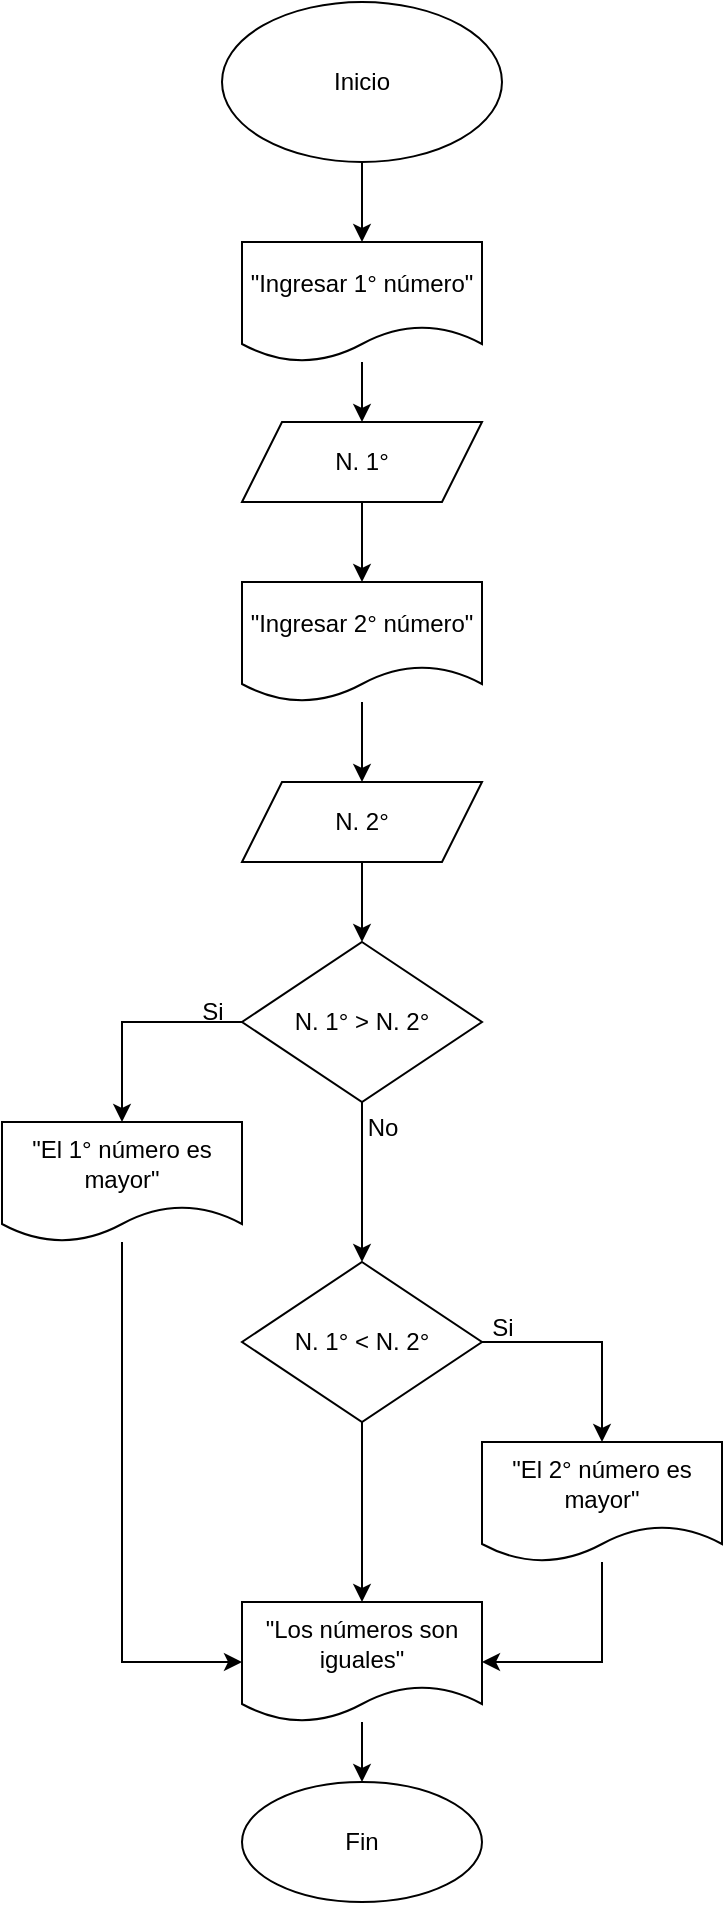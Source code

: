 <mxfile version="26.0.13">
  <diagram name="Página-1" id="v0C_nDmnC5SCvkjFzFBn">
    <mxGraphModel dx="1341" dy="759" grid="1" gridSize="10" guides="1" tooltips="1" connect="1" arrows="1" fold="1" page="1" pageScale="1" pageWidth="1169" pageHeight="1654" math="0" shadow="0">
      <root>
        <mxCell id="0" />
        <mxCell id="1" parent="0" />
        <mxCell id="84JKLHhIpNaMjtRcndb6-6" style="edgeStyle=orthogonalEdgeStyle;rounded=0;orthogonalLoop=1;jettySize=auto;html=1;entryX=0.5;entryY=0;entryDx=0;entryDy=0;" edge="1" parent="1" source="84JKLHhIpNaMjtRcndb6-1" target="84JKLHhIpNaMjtRcndb6-2">
          <mxGeometry relative="1" as="geometry" />
        </mxCell>
        <mxCell id="84JKLHhIpNaMjtRcndb6-1" value="Inicio" style="ellipse;whiteSpace=wrap;html=1;" vertex="1" parent="1">
          <mxGeometry x="200" y="40" width="140" height="80" as="geometry" />
        </mxCell>
        <mxCell id="84JKLHhIpNaMjtRcndb6-7" style="edgeStyle=orthogonalEdgeStyle;rounded=0;orthogonalLoop=1;jettySize=auto;html=1;" edge="1" parent="1" source="84JKLHhIpNaMjtRcndb6-2" target="84JKLHhIpNaMjtRcndb6-3">
          <mxGeometry relative="1" as="geometry" />
        </mxCell>
        <mxCell id="84JKLHhIpNaMjtRcndb6-2" value="&quot;Ingresar 1° número&quot;" style="shape=document;whiteSpace=wrap;html=1;boundedLbl=1;" vertex="1" parent="1">
          <mxGeometry x="210" y="160" width="120" height="60" as="geometry" />
        </mxCell>
        <mxCell id="84JKLHhIpNaMjtRcndb6-8" style="edgeStyle=orthogonalEdgeStyle;rounded=0;orthogonalLoop=1;jettySize=auto;html=1;entryX=0.5;entryY=0;entryDx=0;entryDy=0;" edge="1" parent="1" source="84JKLHhIpNaMjtRcndb6-3" target="84JKLHhIpNaMjtRcndb6-4">
          <mxGeometry relative="1" as="geometry" />
        </mxCell>
        <mxCell id="84JKLHhIpNaMjtRcndb6-3" value="N. 1°" style="shape=parallelogram;perimeter=parallelogramPerimeter;whiteSpace=wrap;html=1;fixedSize=1;" vertex="1" parent="1">
          <mxGeometry x="210" y="250" width="120" height="40" as="geometry" />
        </mxCell>
        <mxCell id="84JKLHhIpNaMjtRcndb6-9" style="edgeStyle=orthogonalEdgeStyle;rounded=0;orthogonalLoop=1;jettySize=auto;html=1;entryX=0.5;entryY=0;entryDx=0;entryDy=0;" edge="1" parent="1" source="84JKLHhIpNaMjtRcndb6-4" target="84JKLHhIpNaMjtRcndb6-5">
          <mxGeometry relative="1" as="geometry" />
        </mxCell>
        <mxCell id="84JKLHhIpNaMjtRcndb6-4" value="&quot;Ingresar 2° número&quot;" style="shape=document;whiteSpace=wrap;html=1;boundedLbl=1;" vertex="1" parent="1">
          <mxGeometry x="210" y="330" width="120" height="60" as="geometry" />
        </mxCell>
        <mxCell id="84JKLHhIpNaMjtRcndb6-11" style="edgeStyle=orthogonalEdgeStyle;rounded=0;orthogonalLoop=1;jettySize=auto;html=1;" edge="1" parent="1" source="84JKLHhIpNaMjtRcndb6-5" target="84JKLHhIpNaMjtRcndb6-10">
          <mxGeometry relative="1" as="geometry" />
        </mxCell>
        <mxCell id="84JKLHhIpNaMjtRcndb6-5" value="N. 2°" style="shape=parallelogram;perimeter=parallelogramPerimeter;whiteSpace=wrap;html=1;fixedSize=1;" vertex="1" parent="1">
          <mxGeometry x="210" y="430" width="120" height="40" as="geometry" />
        </mxCell>
        <mxCell id="84JKLHhIpNaMjtRcndb6-13" style="edgeStyle=orthogonalEdgeStyle;rounded=0;orthogonalLoop=1;jettySize=auto;html=1;entryX=0.5;entryY=0;entryDx=0;entryDy=0;" edge="1" parent="1" source="84JKLHhIpNaMjtRcndb6-10" target="84JKLHhIpNaMjtRcndb6-12">
          <mxGeometry relative="1" as="geometry">
            <Array as="points">
              <mxPoint x="150" y="550" />
            </Array>
          </mxGeometry>
        </mxCell>
        <mxCell id="84JKLHhIpNaMjtRcndb6-16" style="edgeStyle=orthogonalEdgeStyle;rounded=0;orthogonalLoop=1;jettySize=auto;html=1;entryX=0.5;entryY=0;entryDx=0;entryDy=0;" edge="1" parent="1" source="84JKLHhIpNaMjtRcndb6-10" target="84JKLHhIpNaMjtRcndb6-15">
          <mxGeometry relative="1" as="geometry" />
        </mxCell>
        <mxCell id="84JKLHhIpNaMjtRcndb6-10" value="N. 1° &amp;gt; N. 2°" style="rhombus;whiteSpace=wrap;html=1;" vertex="1" parent="1">
          <mxGeometry x="210" y="510" width="120" height="80" as="geometry" />
        </mxCell>
        <mxCell id="84JKLHhIpNaMjtRcndb6-24" style="edgeStyle=orthogonalEdgeStyle;rounded=0;orthogonalLoop=1;jettySize=auto;html=1;entryX=0;entryY=0.5;entryDx=0;entryDy=0;" edge="1" parent="1" source="84JKLHhIpNaMjtRcndb6-12" target="84JKLHhIpNaMjtRcndb6-21">
          <mxGeometry relative="1" as="geometry" />
        </mxCell>
        <mxCell id="84JKLHhIpNaMjtRcndb6-12" value="&quot;El 1° número es mayor&quot;" style="shape=document;whiteSpace=wrap;html=1;boundedLbl=1;" vertex="1" parent="1">
          <mxGeometry x="90" y="600" width="120" height="60" as="geometry" />
        </mxCell>
        <mxCell id="84JKLHhIpNaMjtRcndb6-14" value="Si" style="text;html=1;align=center;verticalAlign=middle;resizable=0;points=[];autosize=1;strokeColor=none;fillColor=none;" vertex="1" parent="1">
          <mxGeometry x="180" y="530" width="30" height="30" as="geometry" />
        </mxCell>
        <mxCell id="84JKLHhIpNaMjtRcndb6-18" style="edgeStyle=orthogonalEdgeStyle;rounded=0;orthogonalLoop=1;jettySize=auto;html=1;entryX=0.5;entryY=0;entryDx=0;entryDy=0;" edge="1" parent="1" source="84JKLHhIpNaMjtRcndb6-15" target="84JKLHhIpNaMjtRcndb6-17">
          <mxGeometry relative="1" as="geometry">
            <Array as="points">
              <mxPoint x="390" y="710" />
            </Array>
          </mxGeometry>
        </mxCell>
        <mxCell id="84JKLHhIpNaMjtRcndb6-23" style="edgeStyle=orthogonalEdgeStyle;rounded=0;orthogonalLoop=1;jettySize=auto;html=1;entryX=0.5;entryY=0;entryDx=0;entryDy=0;" edge="1" parent="1" source="84JKLHhIpNaMjtRcndb6-15" target="84JKLHhIpNaMjtRcndb6-21">
          <mxGeometry relative="1" as="geometry" />
        </mxCell>
        <mxCell id="84JKLHhIpNaMjtRcndb6-15" value="N. 1° &amp;lt; N. 2°" style="rhombus;whiteSpace=wrap;html=1;" vertex="1" parent="1">
          <mxGeometry x="210" y="670" width="120" height="80" as="geometry" />
        </mxCell>
        <mxCell id="84JKLHhIpNaMjtRcndb6-22" style="edgeStyle=orthogonalEdgeStyle;rounded=0;orthogonalLoop=1;jettySize=auto;html=1;entryX=1;entryY=0.5;entryDx=0;entryDy=0;" edge="1" parent="1" source="84JKLHhIpNaMjtRcndb6-17" target="84JKLHhIpNaMjtRcndb6-21">
          <mxGeometry relative="1" as="geometry" />
        </mxCell>
        <mxCell id="84JKLHhIpNaMjtRcndb6-17" value="&quot;El 2° número es mayor&quot;" style="shape=document;whiteSpace=wrap;html=1;boundedLbl=1;" vertex="1" parent="1">
          <mxGeometry x="330" y="760" width="120" height="60" as="geometry" />
        </mxCell>
        <mxCell id="84JKLHhIpNaMjtRcndb6-19" value="Si" style="text;html=1;align=center;verticalAlign=middle;resizable=0;points=[];autosize=1;strokeColor=none;fillColor=none;" vertex="1" parent="1">
          <mxGeometry x="325" y="688" width="30" height="30" as="geometry" />
        </mxCell>
        <mxCell id="84JKLHhIpNaMjtRcndb6-20" value="No" style="text;html=1;align=center;verticalAlign=middle;resizable=0;points=[];autosize=1;strokeColor=none;fillColor=none;" vertex="1" parent="1">
          <mxGeometry x="260" y="588" width="40" height="30" as="geometry" />
        </mxCell>
        <mxCell id="84JKLHhIpNaMjtRcndb6-26" style="edgeStyle=orthogonalEdgeStyle;rounded=0;orthogonalLoop=1;jettySize=auto;html=1;" edge="1" parent="1" source="84JKLHhIpNaMjtRcndb6-21" target="84JKLHhIpNaMjtRcndb6-25">
          <mxGeometry relative="1" as="geometry" />
        </mxCell>
        <mxCell id="84JKLHhIpNaMjtRcndb6-21" value="&quot;Los números son iguales&quot;" style="shape=document;whiteSpace=wrap;html=1;boundedLbl=1;" vertex="1" parent="1">
          <mxGeometry x="210" y="840" width="120" height="60" as="geometry" />
        </mxCell>
        <mxCell id="84JKLHhIpNaMjtRcndb6-25" value="Fin" style="ellipse;whiteSpace=wrap;html=1;" vertex="1" parent="1">
          <mxGeometry x="210" y="930" width="120" height="60" as="geometry" />
        </mxCell>
      </root>
    </mxGraphModel>
  </diagram>
</mxfile>
